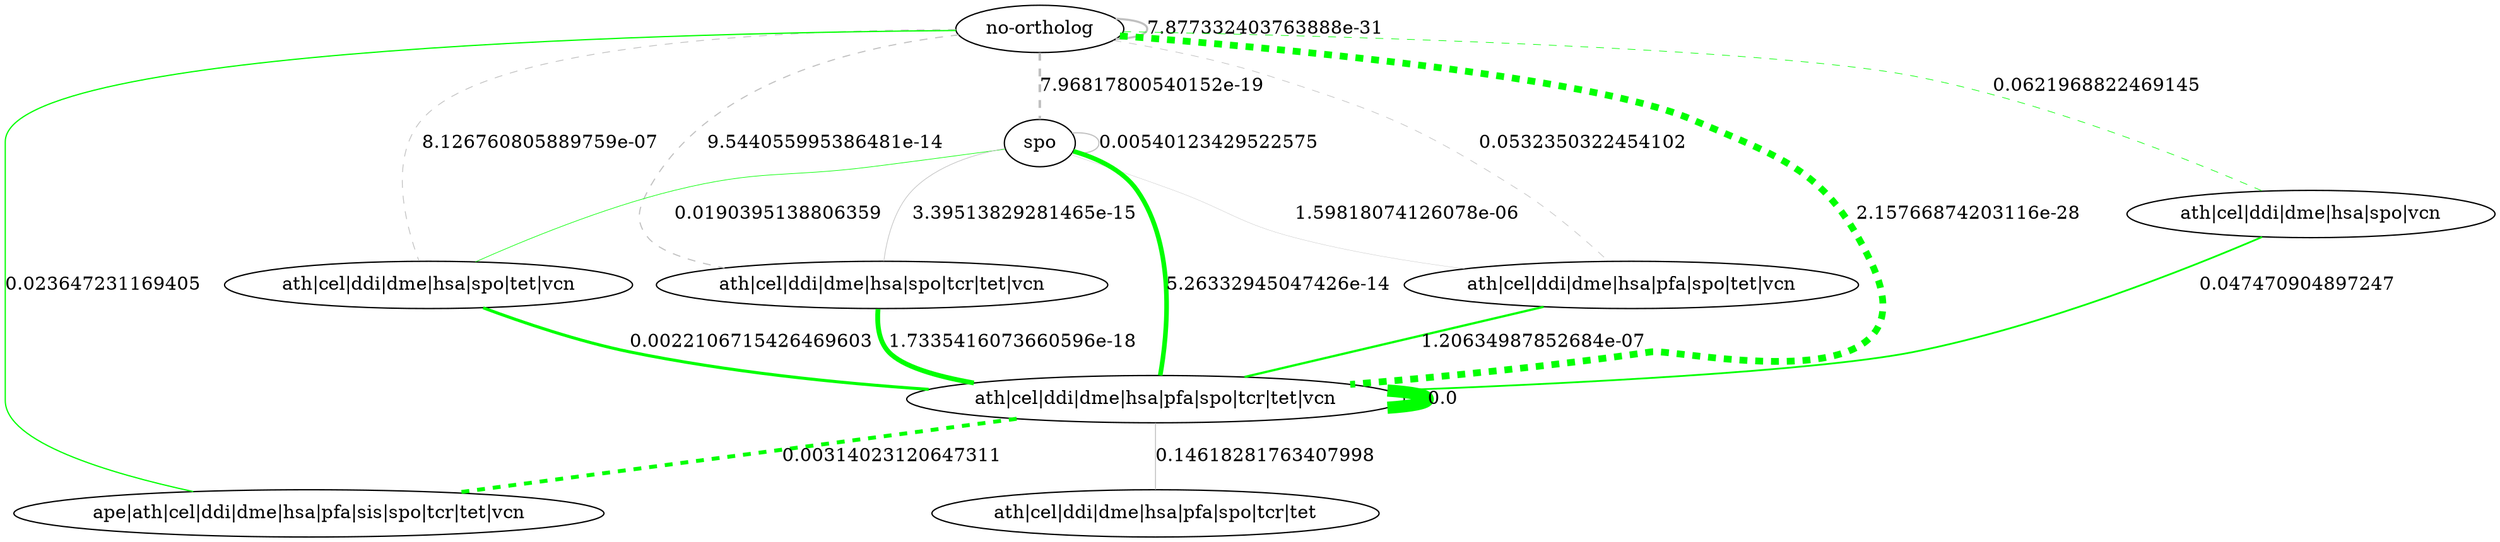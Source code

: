 graph  {
"no-ortholog";
spo;
"ath|cel|ddi|dme|hsa|spo|vcn";
"ath|cel|ddi|dme|hsa|spo|tet|vcn";
"ath|cel|ddi|dme|hsa|spo|tcr|tet|vcn";
"ath|cel|ddi|dme|hsa|pfa|spo|tet|vcn";
"ath|cel|ddi|dme|hsa|pfa|spo|tcr|tet|vcn";
"ape|ath|cel|ddi|dme|hsa|pfa|sis|spo|tcr|tet|vcn";
"ath|cel|ddi|dme|hsa|pfa|spo|tcr|tet";
"no-ortholog" -- "no-ortholog"  [A="-----------------", B="-----------------", PROF_A="-----------------", PROF_Q="-----------------", color=grey, expected_nab="1144.5066", label="7.877332403763888e-31", nab=812, penwidth="1.5885126278928734", style=solid, taxa_A="no-ortholog", taxa_Q="no-ortholog", taxonomy_A=mixed, taxonomy_Q=mixed];
"no-ortholog" -- spo  [A="-----------------", B="-------------+---", PROF_A="-------------+---", PROF_Q="-----------------", color=grey, expected_nab="761.2762", label="7.96817800540152e-19", nab=992, penwidth="1.9406459690513918", style=dashed, taxa_A=spo, taxa_Q="no-ortholog", taxonomy_A=eukar, taxonomy_Q=mixed];
"no-ortholog" -- "ath|cel|ddi|dme|hsa|spo|vcn"  [A="-----------------", B="-+--+-++-+---+--+", PROF_A="-+--+-++-+---+--+", PROF_Q="-----------------", color=green, expected_nab="268.2189", label="0.0621968822469145", nab=240, penwidth="0.46951112154469155", style=dashed, taxa_A="ath|cel|ddi|dme|hsa|spo|vcn", taxa_Q="no-ortholog", taxonomy_A=eukar, taxonomy_Q=mixed];
"no-ortholog" -- "ath|cel|ddi|dme|hsa|spo|tet|vcn"  [A="-----------------", B="-+--+-++-+---+-++", PROF_A="-+--+-++-+---+-++", PROF_Q="-----------------", color=grey, expected_nab="404.0742", label="8.126760805889759e-07", nab=315, penwidth="0.6162333470274077", style=dashed, taxa_A="ath|cel|ddi|dme|hsa|spo|tet|vcn", taxa_Q="no-ortholog", taxonomy_A=eukar, taxonomy_Q=mixed];
"no-ortholog" -- "ath|cel|ddi|dme|hsa|spo|tcr|tet|vcn"  [A="-----------------", B="-+--+-++-+---++++", PROF_A="-+--+-++-+---++++", PROF_Q="-----------------", color=grey, expected_nab="583.8391", label="9.544055995386481e-14", nab=425, penwidth="0.831425944402058", style=dashed, taxa_A="ath|cel|ddi|dme|hsa|spo|tcr|tet|vcn", taxa_Q="no-ortholog", taxonomy_A=eukar, taxonomy_Q=mixed];
"no-ortholog" -- "ath|cel|ddi|dme|hsa|pfa|spo|tet|vcn"  [A="-----------------", B="-+--+-++-++--+-++", PROF_A="-+--+-++-++--+-++", PROF_Q="-----------------", color=grey, expected_nab="274.5673", label="0.0532350322454102", nab=245, penwidth="0.47929260324353934", style=dashed, taxa_A="ath|cel|ddi|dme|hsa|pfa|spo|tet|vcn", taxa_Q="no-ortholog", taxonomy_A=eukar, taxonomy_Q=mixed];
"no-ortholog" -- "ath|cel|ddi|dme|hsa|pfa|spo|tcr|tet|vcn"  [A="-----------------", B="-+--+-++-++--++++", PROF_A="-+--+-++-++--++++", PROF_Q="-----------------", color=green, expected_nab="3116.8416", label="2.15766874203116e-28", nab=2635, penwidth="5.15484085529276", style=dashed, taxa_A="ath|cel|ddi|dme|hsa|pfa|spo|tcr|tet|vcn", taxa_Q="no-ortholog", taxonomy_A=eukar, taxonomy_Q=mixed];
"no-ortholog" -- "ape|ath|cel|ddi|dme|hsa|pfa|sis|spo|tcr|tet|vcn"  [A="-----------------", B="++--+-++-++-+++++", PROF_A="++--+-++-++-+++++", PROF_Q="-----------------", color=green, expected_nab="527.4443", label="0.023647231169405", nab=480, penwidth="0.9390222430893831", style=solid, taxa_A="ape|ath|cel|ddi|dme|hsa|pfa|sis|spo|tcr|tet|vcn", taxa_Q="no-ortholog", taxonomy_A=mixed, taxonomy_Q=mixed];
spo -- spo  [A="-------------+---", B="-------------+---", PROF_A="-------------+---", PROF_Q="-------------+---", color=grey, expected_nab="506.36800000000005", label="0.00540123429522575", nab=449, penwidth="0.878377056556527", style=solid, taxa_A=spo, taxa_Q=spo, taxonomy_A=eukar, taxonomy_Q=eukar];
spo -- "ath|cel|ddi|dme|hsa|spo|tet|vcn"  [A="-------------+---", B="-+--+-++-+---+-++", PROF_A="-+--+-++-+---+-++", PROF_Q="-------------+---", color=green, expected_nab="268.7727", label="0.0190395138806359", nab=233, penwidth="0.4558170471663047", style=solid, taxa_A="ath|cel|ddi|dme|hsa|spo|tet|vcn", taxa_Q=spo, taxonomy_A=eukar, taxonomy_Q=eukar];
spo -- "ath|cel|ddi|dme|hsa|spo|tcr|tet|vcn"  [A="-------------+---", B="-+--+-++-+---++++", PROF_A="-+--+-++-+---++++", PROF_Q="-------------+---", color=grey, expected_nab="388.3445", label="3.39513829281465e-15", nab=251, penwidth="0.49103038128215676", style=solid, taxa_A="ath|cel|ddi|dme|hsa|spo|tcr|tet|vcn", taxa_Q=spo, taxonomy_A=eukar, taxonomy_Q=eukar];
spo -- "ath|cel|ddi|dme|hsa|pfa|spo|tet|vcn"  [A="-------------+---", B="-+--+-++-++--+-++", PROF_A="-+--+-++-++--+-++", PROF_Q="-------------+---", color=grey, expected_nab="182.6303", label="1.59818074126078e-06", nab=124, penwidth="0.24258074613142397", style=solid, taxa_A="ath|cel|ddi|dme|hsa|pfa|spo|tet|vcn", taxa_Q=spo, taxonomy_A=eukar, taxonomy_Q=eukar];
spo -- "ath|cel|ddi|dme|hsa|pfa|spo|tcr|tet|vcn"  [A="-------------+---", B="-+--+-++-++--++++", PROF_A="-+--+-++-++--++++", PROF_Q="-------------+---", color=green, expected_nab="2073.1881", label="5.26332945047426e-14", nab=1798, penwidth="3.5174208189056486", style=solid, taxa_A="ath|cel|ddi|dme|hsa|pfa|spo|tcr|tet|vcn", taxa_Q=spo, taxonomy_A=eukar, taxonomy_Q=eukar];
"ath|cel|ddi|dme|hsa|spo|vcn" -- "ath|cel|ddi|dme|hsa|pfa|spo|tcr|tet|vcn"  [A="-+--+-++-+---+--+", B="-+--+-++-++--++++", PROF_A="-+--+-++-++--++++", PROF_Q="-+--+-++-+---+--+", color=green, expected_nab="730.4422", label="0.047470904897247", nab=686, penwidth="1.3420192890819103", style=solid, taxa_A="ath|cel|ddi|dme|hsa|pfa|spo|tcr|tet|vcn", taxa_Q="ath|cel|ddi|dme|hsa|spo|vcn", taxonomy_A=eukar, taxonomy_Q=eukar];
"ath|cel|ddi|dme|hsa|spo|tet|vcn" -- "ath|cel|ddi|dme|hsa|pfa|spo|tcr|tet|vcn"  [A="-+--+-++-+---+-++", B="-+--+-++-++--++++", PROF_A="-+--+-++-++--++++", PROF_Q="-+--+-++-+---+-++", color=green, expected_nab="1100.4177", label="0.0022106715426469603", nab=1185, penwidth="2.3182111626269144", style=solid, taxa_A="ath|cel|ddi|dme|hsa|pfa|spo|tcr|tet|vcn", taxa_Q="ath|cel|ddi|dme|hsa|spo|tet|vcn", taxonomy_A=eukar, taxonomy_Q=eukar];
"ath|cel|ddi|dme|hsa|spo|tcr|tet|vcn" -- "ath|cel|ddi|dme|hsa|pfa|spo|tcr|tet|vcn"  [A="-+--+-++-+---++++", B="-+--+-++-++--++++", PROF_A="-+--+-++-++--++++", PROF_Q="-+--+-++-+---++++", color=green, expected_nab="1589.9725", label="1.7335416073660596e-18", nab=1881, penwidth="3.679793415106521", style=solid, taxa_A="ath|cel|ddi|dme|hsa|pfa|spo|tcr|tet|vcn", taxa_Q="ath|cel|ddi|dme|hsa|spo|tcr|tet|vcn", taxonomy_A=eukar, taxonomy_Q=eukar];
"ath|cel|ddi|dme|hsa|pfa|spo|tet|vcn" -- "ath|cel|ddi|dme|hsa|pfa|spo|tcr|tet|vcn"  [A="-+--+-++-++--+-++", B="-+--+-++-++--++++", PROF_A="-+--+-++-++--++++", PROF_Q="-+--+-++-++--+-++", color=green, expected_nab="747.7308", label="1.20634987852684e-07", nab=870, penwidth="1.7019778155995071", style=solid, taxa_A="ath|cel|ddi|dme|hsa|pfa|spo|tcr|tet|vcn", taxa_Q="ath|cel|ddi|dme|hsa|pfa|spo|tet|vcn", taxonomy_A=eukar, taxonomy_Q=eukar];
"ath|cel|ddi|dme|hsa|pfa|spo|tcr|tet|vcn" -- "ath|cel|ddi|dme|hsa|pfa|spo|tcr|tet"  [A="-+--+-++-++--+++-", B="-+--+-++-++--++++", PROF_A="-+--+-++-++--++++", PROF_Q="-+--+-++-++--+++-", color=grey, expected_nab="336.5509", label="0.14618281763407998", nab=359, penwidth="0.7023103859772678", style=solid, taxa_A="ath|cel|ddi|dme|hsa|pfa|spo|tcr|tet|vcn", taxa_Q="ath|cel|ddi|dme|hsa|pfa|spo|tcr|tet", taxonomy_A=eukar, taxonomy_Q=eukar];
"ath|cel|ddi|dme|hsa|pfa|spo|tcr|tet|vcn" -- "ath|cel|ddi|dme|hsa|pfa|spo|tcr|tet|vcn"  [A="-+--+-++-++--++++", B="-+--+-++-++--++++", PROF_A="-+--+-++-++--++++", PROF_Q="-+--+-++-++--++++", color=green, expected_nab="8488.1132", label="0.0", nab=4750, penwidth="9.292407613905354", style=solid, taxa_A="ath|cel|ddi|dme|hsa|pfa|spo|tcr|tet|vcn", taxa_Q="ath|cel|ddi|dme|hsa|pfa|spo|tcr|tet|vcn", taxonomy_A=eukar, taxonomy_Q=eukar];
"ath|cel|ddi|dme|hsa|pfa|spo|tcr|tet|vcn" -- "ape|ath|cel|ddi|dme|hsa|pfa|sis|spo|tcr|tet|vcn"  [A="-+--+-++-++--++++", B="++--+-++-++-+++++", PROF_A="++--+-++-++-+++++", PROF_Q="-+--+-++-++--++++", color=green, expected_nab="1436.3923", label="0.00314023120647311", nab=1529, penwidth="2.9911771035076393", style=dashed, taxa_A="ape|ath|cel|ddi|dme|hsa|pfa|sis|spo|tcr|tet|vcn", taxa_Q="ath|cel|ddi|dme|hsa|pfa|spo|tcr|tet|vcn", taxonomy_A=mixed, taxonomy_Q=eukar];
}
